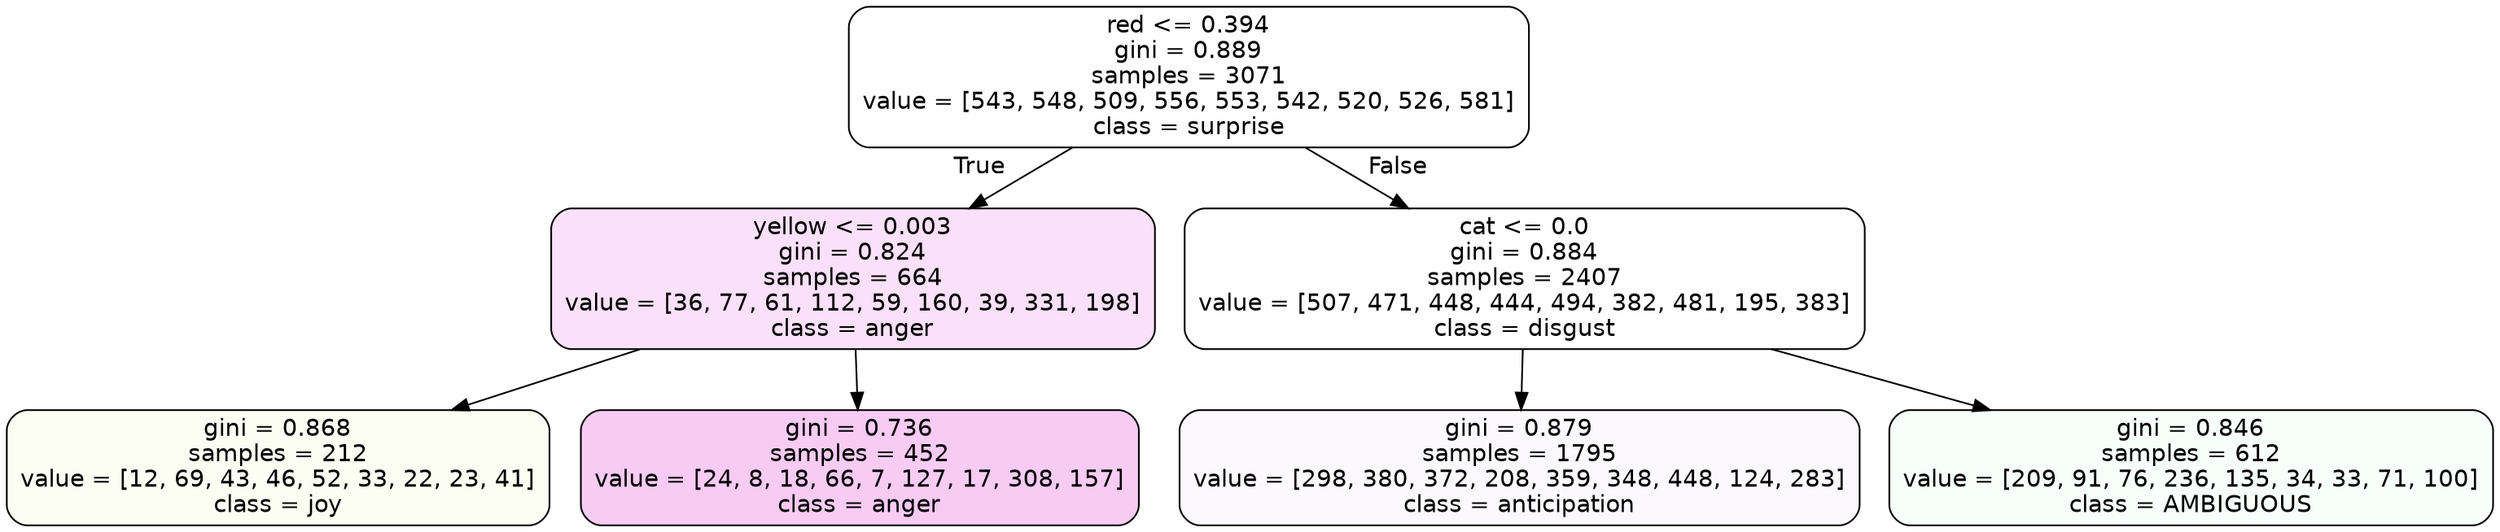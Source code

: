 digraph Tree {
node [shape=box, style="filled, rounded", color="black", fontname=helvetica] ;
edge [fontname=helvetica] ;
0 [label="red <= 0.394\ngini = 0.889\nsamples = 3071\nvalue = [543, 548, 509, 556, 553, 542, 520, 526, 581]\nclass = surprise", fillcolor="#e5396401"] ;
1 [label="yellow <= 0.003\ngini = 0.824\nsamples = 664\nvalue = [36, 77, 61, 112, 59, 160, 39, 331, 198]\nclass = anger", fillcolor="#e539d727"] ;
0 -> 1 [labeldistance=2.5, labelangle=45, headlabel="True"] ;
2 [label="gini = 0.868\nsamples = 212\nvalue = [12, 69, 43, 46, 52, 33, 22, 23, 41]\nclass = joy", fillcolor="#d7e5390f"] ;
1 -> 2 ;
3 [label="gini = 0.736\nsamples = 452\nvalue = [24, 8, 18, 66, 7, 127, 17, 308, 157]\nclass = anger", fillcolor="#e539d743"] ;
1 -> 3 ;
4 [label="cat <= 0.0\ngini = 0.884\nsamples = 2407\nvalue = [507, 471, 448, 444, 494, 382, 481, 195, 383]\nclass = disgust", fillcolor="#e5813901"] ;
0 -> 4 [labeldistance=2.5, labelangle=-45, headlabel="False"] ;
5 [label="gini = 0.879\nsamples = 1795\nvalue = [298, 380, 372, 208, 359, 348, 448, 124, 283]\nclass = anticipation", fillcolor="#8139e507"] ;
4 -> 5 ;
6 [label="gini = 0.846\nsamples = 612\nvalue = [209, 91, 76, 236, 135, 34, 33, 71, 100]\nclass = AMBIGUOUS", fillcolor="#39e58109"] ;
4 -> 6 ;
}